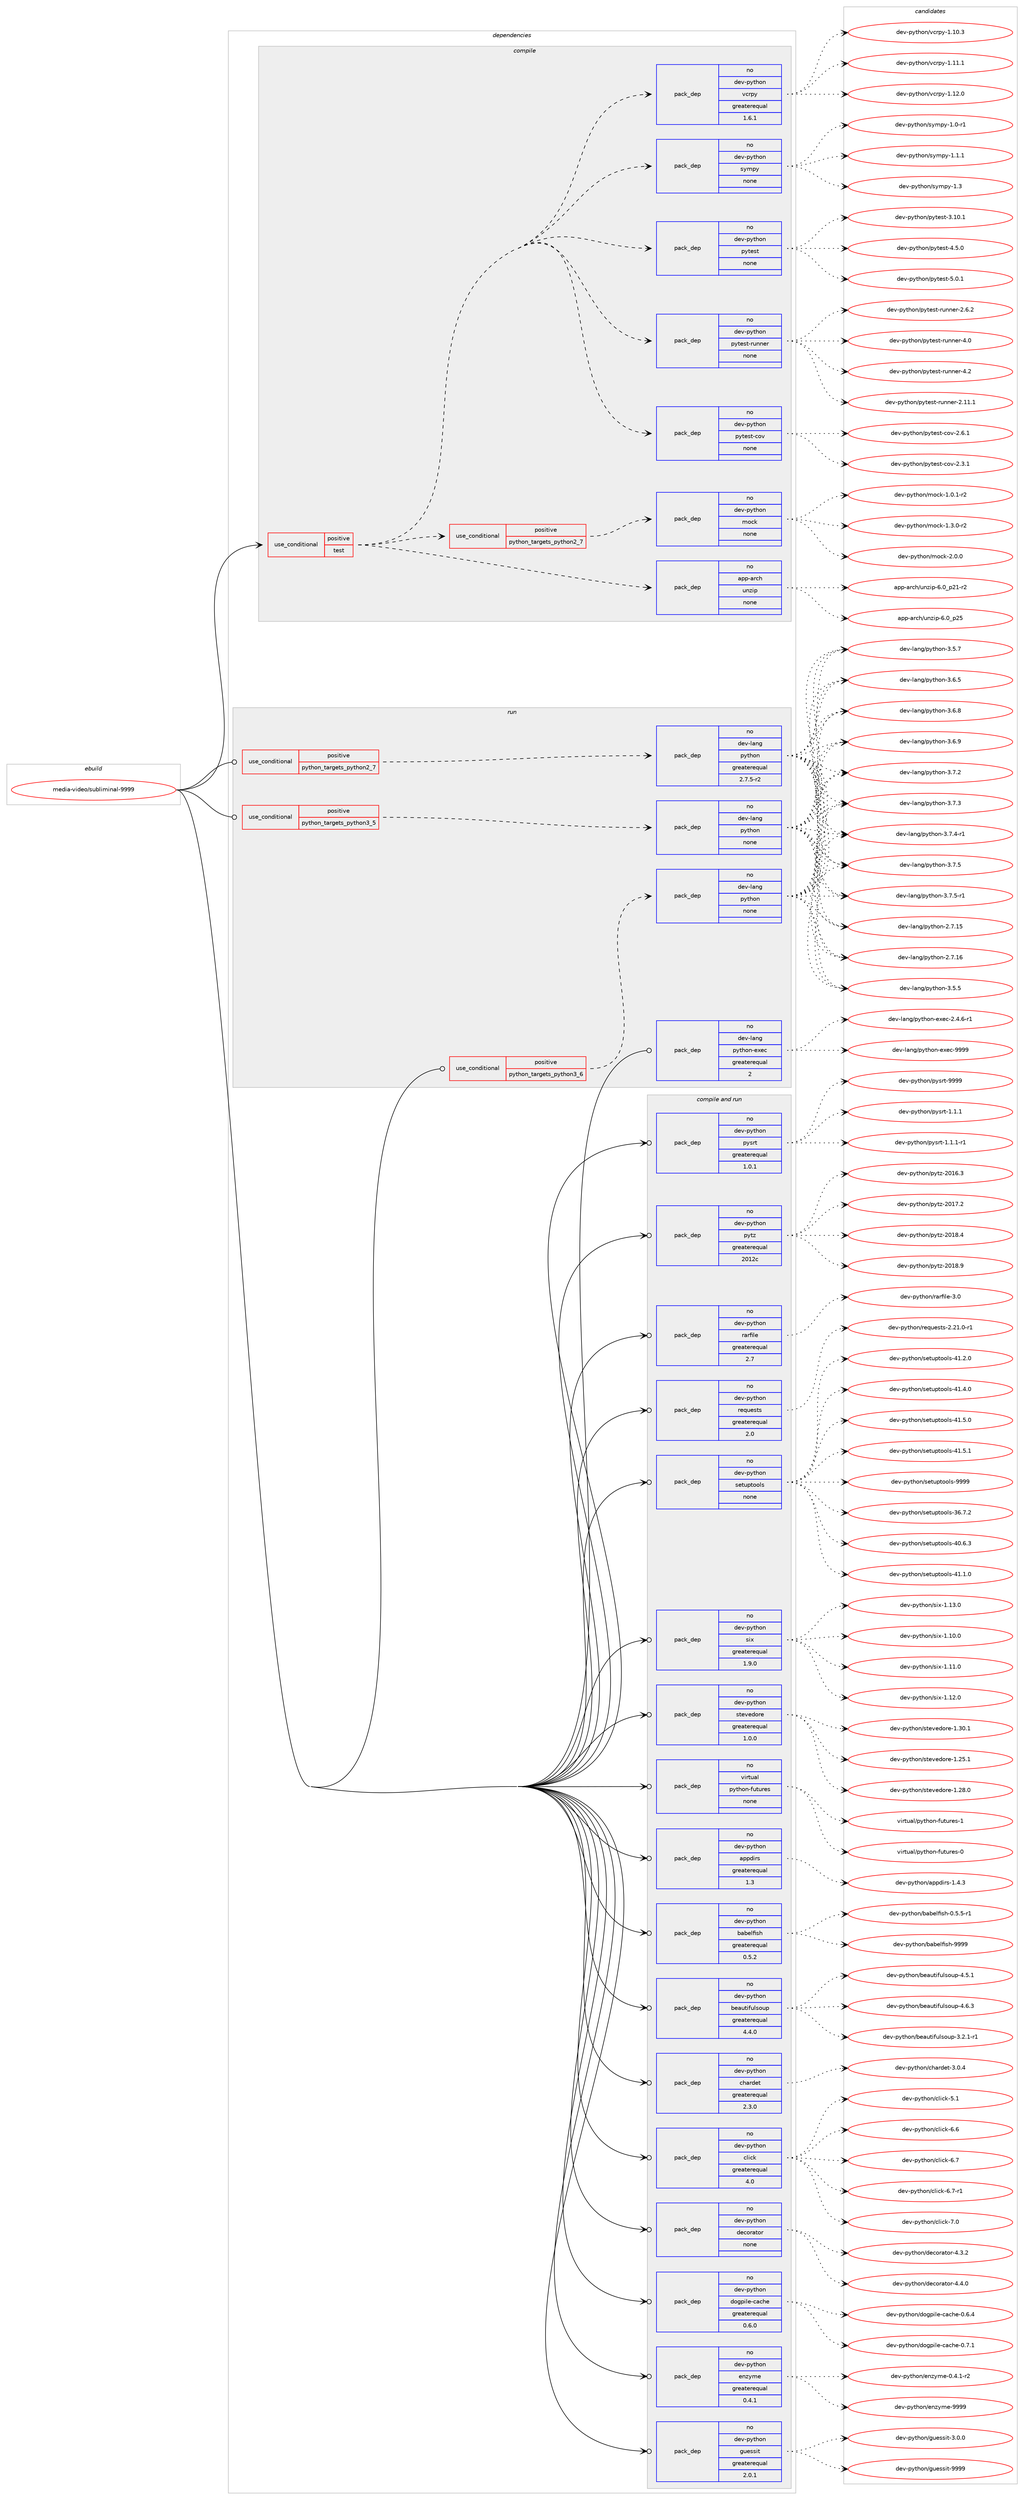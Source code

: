 digraph prolog {

# *************
# Graph options
# *************

newrank=true;
concentrate=true;
compound=true;
graph [rankdir=LR,fontname=Helvetica,fontsize=10,ranksep=1.5];#, ranksep=2.5, nodesep=0.2];
edge  [arrowhead=vee];
node  [fontname=Helvetica,fontsize=10];

# **********
# The ebuild
# **********

subgraph cluster_leftcol {
color=gray;
rank=same;
label=<<i>ebuild</i>>;
id [label="media-video/subliminal-9999", color=red, width=4, href="../media-video/subliminal-9999.svg"];
}

# ****************
# The dependencies
# ****************

subgraph cluster_midcol {
color=gray;
label=<<i>dependencies</i>>;
subgraph cluster_compile {
fillcolor="#eeeeee";
style=filled;
label=<<i>compile</i>>;
subgraph cond197074 {
dependency810228 [label=<<TABLE BORDER="0" CELLBORDER="1" CELLSPACING="0" CELLPADDING="4"><TR><TD ROWSPAN="3" CELLPADDING="10">use_conditional</TD></TR><TR><TD>positive</TD></TR><TR><TD>test</TD></TR></TABLE>>, shape=none, color=red];
subgraph pack599023 {
dependency810229 [label=<<TABLE BORDER="0" CELLBORDER="1" CELLSPACING="0" CELLPADDING="4" WIDTH="220"><TR><TD ROWSPAN="6" CELLPADDING="30">pack_dep</TD></TR><TR><TD WIDTH="110">no</TD></TR><TR><TD>app-arch</TD></TR><TR><TD>unzip</TD></TR><TR><TD>none</TD></TR><TR><TD></TD></TR></TABLE>>, shape=none, color=blue];
}
dependency810228:e -> dependency810229:w [weight=20,style="dashed",arrowhead="vee"];
subgraph cond197075 {
dependency810230 [label=<<TABLE BORDER="0" CELLBORDER="1" CELLSPACING="0" CELLPADDING="4"><TR><TD ROWSPAN="3" CELLPADDING="10">use_conditional</TD></TR><TR><TD>positive</TD></TR><TR><TD>python_targets_python2_7</TD></TR></TABLE>>, shape=none, color=red];
subgraph pack599024 {
dependency810231 [label=<<TABLE BORDER="0" CELLBORDER="1" CELLSPACING="0" CELLPADDING="4" WIDTH="220"><TR><TD ROWSPAN="6" CELLPADDING="30">pack_dep</TD></TR><TR><TD WIDTH="110">no</TD></TR><TR><TD>dev-python</TD></TR><TR><TD>mock</TD></TR><TR><TD>none</TD></TR><TR><TD></TD></TR></TABLE>>, shape=none, color=blue];
}
dependency810230:e -> dependency810231:w [weight=20,style="dashed",arrowhead="vee"];
}
dependency810228:e -> dependency810230:w [weight=20,style="dashed",arrowhead="vee"];
subgraph pack599025 {
dependency810232 [label=<<TABLE BORDER="0" CELLBORDER="1" CELLSPACING="0" CELLPADDING="4" WIDTH="220"><TR><TD ROWSPAN="6" CELLPADDING="30">pack_dep</TD></TR><TR><TD WIDTH="110">no</TD></TR><TR><TD>dev-python</TD></TR><TR><TD>pytest-cov</TD></TR><TR><TD>none</TD></TR><TR><TD></TD></TR></TABLE>>, shape=none, color=blue];
}
dependency810228:e -> dependency810232:w [weight=20,style="dashed",arrowhead="vee"];
subgraph pack599026 {
dependency810233 [label=<<TABLE BORDER="0" CELLBORDER="1" CELLSPACING="0" CELLPADDING="4" WIDTH="220"><TR><TD ROWSPAN="6" CELLPADDING="30">pack_dep</TD></TR><TR><TD WIDTH="110">no</TD></TR><TR><TD>dev-python</TD></TR><TR><TD>pytest-runner</TD></TR><TR><TD>none</TD></TR><TR><TD></TD></TR></TABLE>>, shape=none, color=blue];
}
dependency810228:e -> dependency810233:w [weight=20,style="dashed",arrowhead="vee"];
subgraph pack599027 {
dependency810234 [label=<<TABLE BORDER="0" CELLBORDER="1" CELLSPACING="0" CELLPADDING="4" WIDTH="220"><TR><TD ROWSPAN="6" CELLPADDING="30">pack_dep</TD></TR><TR><TD WIDTH="110">no</TD></TR><TR><TD>dev-python</TD></TR><TR><TD>pytest</TD></TR><TR><TD>none</TD></TR><TR><TD></TD></TR></TABLE>>, shape=none, color=blue];
}
dependency810228:e -> dependency810234:w [weight=20,style="dashed",arrowhead="vee"];
subgraph pack599028 {
dependency810235 [label=<<TABLE BORDER="0" CELLBORDER="1" CELLSPACING="0" CELLPADDING="4" WIDTH="220"><TR><TD ROWSPAN="6" CELLPADDING="30">pack_dep</TD></TR><TR><TD WIDTH="110">no</TD></TR><TR><TD>dev-python</TD></TR><TR><TD>sympy</TD></TR><TR><TD>none</TD></TR><TR><TD></TD></TR></TABLE>>, shape=none, color=blue];
}
dependency810228:e -> dependency810235:w [weight=20,style="dashed",arrowhead="vee"];
subgraph pack599029 {
dependency810236 [label=<<TABLE BORDER="0" CELLBORDER="1" CELLSPACING="0" CELLPADDING="4" WIDTH="220"><TR><TD ROWSPAN="6" CELLPADDING="30">pack_dep</TD></TR><TR><TD WIDTH="110">no</TD></TR><TR><TD>dev-python</TD></TR><TR><TD>vcrpy</TD></TR><TR><TD>greaterequal</TD></TR><TR><TD>1.6.1</TD></TR></TABLE>>, shape=none, color=blue];
}
dependency810228:e -> dependency810236:w [weight=20,style="dashed",arrowhead="vee"];
}
id:e -> dependency810228:w [weight=20,style="solid",arrowhead="vee"];
}
subgraph cluster_compileandrun {
fillcolor="#eeeeee";
style=filled;
label=<<i>compile and run</i>>;
subgraph pack599030 {
dependency810237 [label=<<TABLE BORDER="0" CELLBORDER="1" CELLSPACING="0" CELLPADDING="4" WIDTH="220"><TR><TD ROWSPAN="6" CELLPADDING="30">pack_dep</TD></TR><TR><TD WIDTH="110">no</TD></TR><TR><TD>dev-python</TD></TR><TR><TD>appdirs</TD></TR><TR><TD>greaterequal</TD></TR><TR><TD>1.3</TD></TR></TABLE>>, shape=none, color=blue];
}
id:e -> dependency810237:w [weight=20,style="solid",arrowhead="odotvee"];
subgraph pack599031 {
dependency810238 [label=<<TABLE BORDER="0" CELLBORDER="1" CELLSPACING="0" CELLPADDING="4" WIDTH="220"><TR><TD ROWSPAN="6" CELLPADDING="30">pack_dep</TD></TR><TR><TD WIDTH="110">no</TD></TR><TR><TD>dev-python</TD></TR><TR><TD>babelfish</TD></TR><TR><TD>greaterequal</TD></TR><TR><TD>0.5.2</TD></TR></TABLE>>, shape=none, color=blue];
}
id:e -> dependency810238:w [weight=20,style="solid",arrowhead="odotvee"];
subgraph pack599032 {
dependency810239 [label=<<TABLE BORDER="0" CELLBORDER="1" CELLSPACING="0" CELLPADDING="4" WIDTH="220"><TR><TD ROWSPAN="6" CELLPADDING="30">pack_dep</TD></TR><TR><TD WIDTH="110">no</TD></TR><TR><TD>dev-python</TD></TR><TR><TD>beautifulsoup</TD></TR><TR><TD>greaterequal</TD></TR><TR><TD>4.4.0</TD></TR></TABLE>>, shape=none, color=blue];
}
id:e -> dependency810239:w [weight=20,style="solid",arrowhead="odotvee"];
subgraph pack599033 {
dependency810240 [label=<<TABLE BORDER="0" CELLBORDER="1" CELLSPACING="0" CELLPADDING="4" WIDTH="220"><TR><TD ROWSPAN="6" CELLPADDING="30">pack_dep</TD></TR><TR><TD WIDTH="110">no</TD></TR><TR><TD>dev-python</TD></TR><TR><TD>chardet</TD></TR><TR><TD>greaterequal</TD></TR><TR><TD>2.3.0</TD></TR></TABLE>>, shape=none, color=blue];
}
id:e -> dependency810240:w [weight=20,style="solid",arrowhead="odotvee"];
subgraph pack599034 {
dependency810241 [label=<<TABLE BORDER="0" CELLBORDER="1" CELLSPACING="0" CELLPADDING="4" WIDTH="220"><TR><TD ROWSPAN="6" CELLPADDING="30">pack_dep</TD></TR><TR><TD WIDTH="110">no</TD></TR><TR><TD>dev-python</TD></TR><TR><TD>click</TD></TR><TR><TD>greaterequal</TD></TR><TR><TD>4.0</TD></TR></TABLE>>, shape=none, color=blue];
}
id:e -> dependency810241:w [weight=20,style="solid",arrowhead="odotvee"];
subgraph pack599035 {
dependency810242 [label=<<TABLE BORDER="0" CELLBORDER="1" CELLSPACING="0" CELLPADDING="4" WIDTH="220"><TR><TD ROWSPAN="6" CELLPADDING="30">pack_dep</TD></TR><TR><TD WIDTH="110">no</TD></TR><TR><TD>dev-python</TD></TR><TR><TD>decorator</TD></TR><TR><TD>none</TD></TR><TR><TD></TD></TR></TABLE>>, shape=none, color=blue];
}
id:e -> dependency810242:w [weight=20,style="solid",arrowhead="odotvee"];
subgraph pack599036 {
dependency810243 [label=<<TABLE BORDER="0" CELLBORDER="1" CELLSPACING="0" CELLPADDING="4" WIDTH="220"><TR><TD ROWSPAN="6" CELLPADDING="30">pack_dep</TD></TR><TR><TD WIDTH="110">no</TD></TR><TR><TD>dev-python</TD></TR><TR><TD>dogpile-cache</TD></TR><TR><TD>greaterequal</TD></TR><TR><TD>0.6.0</TD></TR></TABLE>>, shape=none, color=blue];
}
id:e -> dependency810243:w [weight=20,style="solid",arrowhead="odotvee"];
subgraph pack599037 {
dependency810244 [label=<<TABLE BORDER="0" CELLBORDER="1" CELLSPACING="0" CELLPADDING="4" WIDTH="220"><TR><TD ROWSPAN="6" CELLPADDING="30">pack_dep</TD></TR><TR><TD WIDTH="110">no</TD></TR><TR><TD>dev-python</TD></TR><TR><TD>enzyme</TD></TR><TR><TD>greaterequal</TD></TR><TR><TD>0.4.1</TD></TR></TABLE>>, shape=none, color=blue];
}
id:e -> dependency810244:w [weight=20,style="solid",arrowhead="odotvee"];
subgraph pack599038 {
dependency810245 [label=<<TABLE BORDER="0" CELLBORDER="1" CELLSPACING="0" CELLPADDING="4" WIDTH="220"><TR><TD ROWSPAN="6" CELLPADDING="30">pack_dep</TD></TR><TR><TD WIDTH="110">no</TD></TR><TR><TD>dev-python</TD></TR><TR><TD>guessit</TD></TR><TR><TD>greaterequal</TD></TR><TR><TD>2.0.1</TD></TR></TABLE>>, shape=none, color=blue];
}
id:e -> dependency810245:w [weight=20,style="solid",arrowhead="odotvee"];
subgraph pack599039 {
dependency810246 [label=<<TABLE BORDER="0" CELLBORDER="1" CELLSPACING="0" CELLPADDING="4" WIDTH="220"><TR><TD ROWSPAN="6" CELLPADDING="30">pack_dep</TD></TR><TR><TD WIDTH="110">no</TD></TR><TR><TD>dev-python</TD></TR><TR><TD>pysrt</TD></TR><TR><TD>greaterequal</TD></TR><TR><TD>1.0.1</TD></TR></TABLE>>, shape=none, color=blue];
}
id:e -> dependency810246:w [weight=20,style="solid",arrowhead="odotvee"];
subgraph pack599040 {
dependency810247 [label=<<TABLE BORDER="0" CELLBORDER="1" CELLSPACING="0" CELLPADDING="4" WIDTH="220"><TR><TD ROWSPAN="6" CELLPADDING="30">pack_dep</TD></TR><TR><TD WIDTH="110">no</TD></TR><TR><TD>dev-python</TD></TR><TR><TD>pytz</TD></TR><TR><TD>greaterequal</TD></TR><TR><TD>2012c</TD></TR></TABLE>>, shape=none, color=blue];
}
id:e -> dependency810247:w [weight=20,style="solid",arrowhead="odotvee"];
subgraph pack599041 {
dependency810248 [label=<<TABLE BORDER="0" CELLBORDER="1" CELLSPACING="0" CELLPADDING="4" WIDTH="220"><TR><TD ROWSPAN="6" CELLPADDING="30">pack_dep</TD></TR><TR><TD WIDTH="110">no</TD></TR><TR><TD>dev-python</TD></TR><TR><TD>rarfile</TD></TR><TR><TD>greaterequal</TD></TR><TR><TD>2.7</TD></TR></TABLE>>, shape=none, color=blue];
}
id:e -> dependency810248:w [weight=20,style="solid",arrowhead="odotvee"];
subgraph pack599042 {
dependency810249 [label=<<TABLE BORDER="0" CELLBORDER="1" CELLSPACING="0" CELLPADDING="4" WIDTH="220"><TR><TD ROWSPAN="6" CELLPADDING="30">pack_dep</TD></TR><TR><TD WIDTH="110">no</TD></TR><TR><TD>dev-python</TD></TR><TR><TD>requests</TD></TR><TR><TD>greaterequal</TD></TR><TR><TD>2.0</TD></TR></TABLE>>, shape=none, color=blue];
}
id:e -> dependency810249:w [weight=20,style="solid",arrowhead="odotvee"];
subgraph pack599043 {
dependency810250 [label=<<TABLE BORDER="0" CELLBORDER="1" CELLSPACING="0" CELLPADDING="4" WIDTH="220"><TR><TD ROWSPAN="6" CELLPADDING="30">pack_dep</TD></TR><TR><TD WIDTH="110">no</TD></TR><TR><TD>dev-python</TD></TR><TR><TD>setuptools</TD></TR><TR><TD>none</TD></TR><TR><TD></TD></TR></TABLE>>, shape=none, color=blue];
}
id:e -> dependency810250:w [weight=20,style="solid",arrowhead="odotvee"];
subgraph pack599044 {
dependency810251 [label=<<TABLE BORDER="0" CELLBORDER="1" CELLSPACING="0" CELLPADDING="4" WIDTH="220"><TR><TD ROWSPAN="6" CELLPADDING="30">pack_dep</TD></TR><TR><TD WIDTH="110">no</TD></TR><TR><TD>dev-python</TD></TR><TR><TD>six</TD></TR><TR><TD>greaterequal</TD></TR><TR><TD>1.9.0</TD></TR></TABLE>>, shape=none, color=blue];
}
id:e -> dependency810251:w [weight=20,style="solid",arrowhead="odotvee"];
subgraph pack599045 {
dependency810252 [label=<<TABLE BORDER="0" CELLBORDER="1" CELLSPACING="0" CELLPADDING="4" WIDTH="220"><TR><TD ROWSPAN="6" CELLPADDING="30">pack_dep</TD></TR><TR><TD WIDTH="110">no</TD></TR><TR><TD>dev-python</TD></TR><TR><TD>stevedore</TD></TR><TR><TD>greaterequal</TD></TR><TR><TD>1.0.0</TD></TR></TABLE>>, shape=none, color=blue];
}
id:e -> dependency810252:w [weight=20,style="solid",arrowhead="odotvee"];
subgraph pack599046 {
dependency810253 [label=<<TABLE BORDER="0" CELLBORDER="1" CELLSPACING="0" CELLPADDING="4" WIDTH="220"><TR><TD ROWSPAN="6" CELLPADDING="30">pack_dep</TD></TR><TR><TD WIDTH="110">no</TD></TR><TR><TD>virtual</TD></TR><TR><TD>python-futures</TD></TR><TR><TD>none</TD></TR><TR><TD></TD></TR></TABLE>>, shape=none, color=blue];
}
id:e -> dependency810253:w [weight=20,style="solid",arrowhead="odotvee"];
}
subgraph cluster_run {
fillcolor="#eeeeee";
style=filled;
label=<<i>run</i>>;
subgraph cond197076 {
dependency810254 [label=<<TABLE BORDER="0" CELLBORDER="1" CELLSPACING="0" CELLPADDING="4"><TR><TD ROWSPAN="3" CELLPADDING="10">use_conditional</TD></TR><TR><TD>positive</TD></TR><TR><TD>python_targets_python2_7</TD></TR></TABLE>>, shape=none, color=red];
subgraph pack599047 {
dependency810255 [label=<<TABLE BORDER="0" CELLBORDER="1" CELLSPACING="0" CELLPADDING="4" WIDTH="220"><TR><TD ROWSPAN="6" CELLPADDING="30">pack_dep</TD></TR><TR><TD WIDTH="110">no</TD></TR><TR><TD>dev-lang</TD></TR><TR><TD>python</TD></TR><TR><TD>greaterequal</TD></TR><TR><TD>2.7.5-r2</TD></TR></TABLE>>, shape=none, color=blue];
}
dependency810254:e -> dependency810255:w [weight=20,style="dashed",arrowhead="vee"];
}
id:e -> dependency810254:w [weight=20,style="solid",arrowhead="odot"];
subgraph cond197077 {
dependency810256 [label=<<TABLE BORDER="0" CELLBORDER="1" CELLSPACING="0" CELLPADDING="4"><TR><TD ROWSPAN="3" CELLPADDING="10">use_conditional</TD></TR><TR><TD>positive</TD></TR><TR><TD>python_targets_python3_5</TD></TR></TABLE>>, shape=none, color=red];
subgraph pack599048 {
dependency810257 [label=<<TABLE BORDER="0" CELLBORDER="1" CELLSPACING="0" CELLPADDING="4" WIDTH="220"><TR><TD ROWSPAN="6" CELLPADDING="30">pack_dep</TD></TR><TR><TD WIDTH="110">no</TD></TR><TR><TD>dev-lang</TD></TR><TR><TD>python</TD></TR><TR><TD>none</TD></TR><TR><TD></TD></TR></TABLE>>, shape=none, color=blue];
}
dependency810256:e -> dependency810257:w [weight=20,style="dashed",arrowhead="vee"];
}
id:e -> dependency810256:w [weight=20,style="solid",arrowhead="odot"];
subgraph cond197078 {
dependency810258 [label=<<TABLE BORDER="0" CELLBORDER="1" CELLSPACING="0" CELLPADDING="4"><TR><TD ROWSPAN="3" CELLPADDING="10">use_conditional</TD></TR><TR><TD>positive</TD></TR><TR><TD>python_targets_python3_6</TD></TR></TABLE>>, shape=none, color=red];
subgraph pack599049 {
dependency810259 [label=<<TABLE BORDER="0" CELLBORDER="1" CELLSPACING="0" CELLPADDING="4" WIDTH="220"><TR><TD ROWSPAN="6" CELLPADDING="30">pack_dep</TD></TR><TR><TD WIDTH="110">no</TD></TR><TR><TD>dev-lang</TD></TR><TR><TD>python</TD></TR><TR><TD>none</TD></TR><TR><TD></TD></TR></TABLE>>, shape=none, color=blue];
}
dependency810258:e -> dependency810259:w [weight=20,style="dashed",arrowhead="vee"];
}
id:e -> dependency810258:w [weight=20,style="solid",arrowhead="odot"];
subgraph pack599050 {
dependency810260 [label=<<TABLE BORDER="0" CELLBORDER="1" CELLSPACING="0" CELLPADDING="4" WIDTH="220"><TR><TD ROWSPAN="6" CELLPADDING="30">pack_dep</TD></TR><TR><TD WIDTH="110">no</TD></TR><TR><TD>dev-lang</TD></TR><TR><TD>python-exec</TD></TR><TR><TD>greaterequal</TD></TR><TR><TD>2</TD></TR></TABLE>>, shape=none, color=blue];
}
id:e -> dependency810260:w [weight=20,style="solid",arrowhead="odot"];
}
}

# **************
# The candidates
# **************

subgraph cluster_choices {
rank=same;
color=gray;
label=<<i>candidates</i>>;

subgraph choice599023 {
color=black;
nodesep=1;
choice9711211245971149910447117110122105112455446489511250494511450 [label="app-arch/unzip-6.0_p21-r2", color=red, width=4,href="../app-arch/unzip-6.0_p21-r2.svg"];
choice971121124597114991044711711012210511245544648951125053 [label="app-arch/unzip-6.0_p25", color=red, width=4,href="../app-arch/unzip-6.0_p25.svg"];
dependency810229:e -> choice9711211245971149910447117110122105112455446489511250494511450:w [style=dotted,weight="100"];
dependency810229:e -> choice971121124597114991044711711012210511245544648951125053:w [style=dotted,weight="100"];
}
subgraph choice599024 {
color=black;
nodesep=1;
choice1001011184511212111610411111047109111991074549464846494511450 [label="dev-python/mock-1.0.1-r2", color=red, width=4,href="../dev-python/mock-1.0.1-r2.svg"];
choice1001011184511212111610411111047109111991074549465146484511450 [label="dev-python/mock-1.3.0-r2", color=red, width=4,href="../dev-python/mock-1.3.0-r2.svg"];
choice100101118451121211161041111104710911199107455046484648 [label="dev-python/mock-2.0.0", color=red, width=4,href="../dev-python/mock-2.0.0.svg"];
dependency810231:e -> choice1001011184511212111610411111047109111991074549464846494511450:w [style=dotted,weight="100"];
dependency810231:e -> choice1001011184511212111610411111047109111991074549465146484511450:w [style=dotted,weight="100"];
dependency810231:e -> choice100101118451121211161041111104710911199107455046484648:w [style=dotted,weight="100"];
}
subgraph choice599025 {
color=black;
nodesep=1;
choice10010111845112121116104111110471121211161011151164599111118455046514649 [label="dev-python/pytest-cov-2.3.1", color=red, width=4,href="../dev-python/pytest-cov-2.3.1.svg"];
choice10010111845112121116104111110471121211161011151164599111118455046544649 [label="dev-python/pytest-cov-2.6.1", color=red, width=4,href="../dev-python/pytest-cov-2.6.1.svg"];
dependency810232:e -> choice10010111845112121116104111110471121211161011151164599111118455046514649:w [style=dotted,weight="100"];
dependency810232:e -> choice10010111845112121116104111110471121211161011151164599111118455046544649:w [style=dotted,weight="100"];
}
subgraph choice599026 {
color=black;
nodesep=1;
choice10010111845112121116104111110471121211161011151164511411711011010111445504649494649 [label="dev-python/pytest-runner-2.11.1", color=red, width=4,href="../dev-python/pytest-runner-2.11.1.svg"];
choice100101118451121211161041111104711212111610111511645114117110110101114455046544650 [label="dev-python/pytest-runner-2.6.2", color=red, width=4,href="../dev-python/pytest-runner-2.6.2.svg"];
choice10010111845112121116104111110471121211161011151164511411711011010111445524648 [label="dev-python/pytest-runner-4.0", color=red, width=4,href="../dev-python/pytest-runner-4.0.svg"];
choice10010111845112121116104111110471121211161011151164511411711011010111445524650 [label="dev-python/pytest-runner-4.2", color=red, width=4,href="../dev-python/pytest-runner-4.2.svg"];
dependency810233:e -> choice10010111845112121116104111110471121211161011151164511411711011010111445504649494649:w [style=dotted,weight="100"];
dependency810233:e -> choice100101118451121211161041111104711212111610111511645114117110110101114455046544650:w [style=dotted,weight="100"];
dependency810233:e -> choice10010111845112121116104111110471121211161011151164511411711011010111445524648:w [style=dotted,weight="100"];
dependency810233:e -> choice10010111845112121116104111110471121211161011151164511411711011010111445524650:w [style=dotted,weight="100"];
}
subgraph choice599027 {
color=black;
nodesep=1;
choice100101118451121211161041111104711212111610111511645514649484649 [label="dev-python/pytest-3.10.1", color=red, width=4,href="../dev-python/pytest-3.10.1.svg"];
choice1001011184511212111610411111047112121116101115116455246534648 [label="dev-python/pytest-4.5.0", color=red, width=4,href="../dev-python/pytest-4.5.0.svg"];
choice1001011184511212111610411111047112121116101115116455346484649 [label="dev-python/pytest-5.0.1", color=red, width=4,href="../dev-python/pytest-5.0.1.svg"];
dependency810234:e -> choice100101118451121211161041111104711212111610111511645514649484649:w [style=dotted,weight="100"];
dependency810234:e -> choice1001011184511212111610411111047112121116101115116455246534648:w [style=dotted,weight="100"];
dependency810234:e -> choice1001011184511212111610411111047112121116101115116455346484649:w [style=dotted,weight="100"];
}
subgraph choice599028 {
color=black;
nodesep=1;
choice1001011184511212111610411111047115121109112121454946484511449 [label="dev-python/sympy-1.0-r1", color=red, width=4,href="../dev-python/sympy-1.0-r1.svg"];
choice1001011184511212111610411111047115121109112121454946494649 [label="dev-python/sympy-1.1.1", color=red, width=4,href="../dev-python/sympy-1.1.1.svg"];
choice100101118451121211161041111104711512110911212145494651 [label="dev-python/sympy-1.3", color=red, width=4,href="../dev-python/sympy-1.3.svg"];
dependency810235:e -> choice1001011184511212111610411111047115121109112121454946484511449:w [style=dotted,weight="100"];
dependency810235:e -> choice1001011184511212111610411111047115121109112121454946494649:w [style=dotted,weight="100"];
dependency810235:e -> choice100101118451121211161041111104711512110911212145494651:w [style=dotted,weight="100"];
}
subgraph choice599029 {
color=black;
nodesep=1;
choice10010111845112121116104111110471189911411212145494649484651 [label="dev-python/vcrpy-1.10.3", color=red, width=4,href="../dev-python/vcrpy-1.10.3.svg"];
choice10010111845112121116104111110471189911411212145494649494649 [label="dev-python/vcrpy-1.11.1", color=red, width=4,href="../dev-python/vcrpy-1.11.1.svg"];
choice10010111845112121116104111110471189911411212145494649504648 [label="dev-python/vcrpy-1.12.0", color=red, width=4,href="../dev-python/vcrpy-1.12.0.svg"];
dependency810236:e -> choice10010111845112121116104111110471189911411212145494649484651:w [style=dotted,weight="100"];
dependency810236:e -> choice10010111845112121116104111110471189911411212145494649494649:w [style=dotted,weight="100"];
dependency810236:e -> choice10010111845112121116104111110471189911411212145494649504648:w [style=dotted,weight="100"];
}
subgraph choice599030 {
color=black;
nodesep=1;
choice100101118451121211161041111104797112112100105114115454946524651 [label="dev-python/appdirs-1.4.3", color=red, width=4,href="../dev-python/appdirs-1.4.3.svg"];
dependency810237:e -> choice100101118451121211161041111104797112112100105114115454946524651:w [style=dotted,weight="100"];
}
subgraph choice599031 {
color=black;
nodesep=1;
choice10010111845112121116104111110479897981011081021051151044548465346534511449 [label="dev-python/babelfish-0.5.5-r1", color=red, width=4,href="../dev-python/babelfish-0.5.5-r1.svg"];
choice10010111845112121116104111110479897981011081021051151044557575757 [label="dev-python/babelfish-9999", color=red, width=4,href="../dev-python/babelfish-9999.svg"];
dependency810238:e -> choice10010111845112121116104111110479897981011081021051151044548465346534511449:w [style=dotted,weight="100"];
dependency810238:e -> choice10010111845112121116104111110479897981011081021051151044557575757:w [style=dotted,weight="100"];
}
subgraph choice599032 {
color=black;
nodesep=1;
choice100101118451121211161041111104798101971171161051021171081151111171124551465046494511449 [label="dev-python/beautifulsoup-3.2.1-r1", color=red, width=4,href="../dev-python/beautifulsoup-3.2.1-r1.svg"];
choice10010111845112121116104111110479810197117116105102117108115111117112455246534649 [label="dev-python/beautifulsoup-4.5.1", color=red, width=4,href="../dev-python/beautifulsoup-4.5.1.svg"];
choice10010111845112121116104111110479810197117116105102117108115111117112455246544651 [label="dev-python/beautifulsoup-4.6.3", color=red, width=4,href="../dev-python/beautifulsoup-4.6.3.svg"];
dependency810239:e -> choice100101118451121211161041111104798101971171161051021171081151111171124551465046494511449:w [style=dotted,weight="100"];
dependency810239:e -> choice10010111845112121116104111110479810197117116105102117108115111117112455246534649:w [style=dotted,weight="100"];
dependency810239:e -> choice10010111845112121116104111110479810197117116105102117108115111117112455246544651:w [style=dotted,weight="100"];
}
subgraph choice599033 {
color=black;
nodesep=1;
choice10010111845112121116104111110479910497114100101116455146484652 [label="dev-python/chardet-3.0.4", color=red, width=4,href="../dev-python/chardet-3.0.4.svg"];
dependency810240:e -> choice10010111845112121116104111110479910497114100101116455146484652:w [style=dotted,weight="100"];
}
subgraph choice599034 {
color=black;
nodesep=1;
choice1001011184511212111610411111047991081059910745534649 [label="dev-python/click-5.1", color=red, width=4,href="../dev-python/click-5.1.svg"];
choice1001011184511212111610411111047991081059910745544654 [label="dev-python/click-6.6", color=red, width=4,href="../dev-python/click-6.6.svg"];
choice1001011184511212111610411111047991081059910745544655 [label="dev-python/click-6.7", color=red, width=4,href="../dev-python/click-6.7.svg"];
choice10010111845112121116104111110479910810599107455446554511449 [label="dev-python/click-6.7-r1", color=red, width=4,href="../dev-python/click-6.7-r1.svg"];
choice1001011184511212111610411111047991081059910745554648 [label="dev-python/click-7.0", color=red, width=4,href="../dev-python/click-7.0.svg"];
dependency810241:e -> choice1001011184511212111610411111047991081059910745534649:w [style=dotted,weight="100"];
dependency810241:e -> choice1001011184511212111610411111047991081059910745544654:w [style=dotted,weight="100"];
dependency810241:e -> choice1001011184511212111610411111047991081059910745544655:w [style=dotted,weight="100"];
dependency810241:e -> choice10010111845112121116104111110479910810599107455446554511449:w [style=dotted,weight="100"];
dependency810241:e -> choice1001011184511212111610411111047991081059910745554648:w [style=dotted,weight="100"];
}
subgraph choice599035 {
color=black;
nodesep=1;
choice10010111845112121116104111110471001019911111497116111114455246514650 [label="dev-python/decorator-4.3.2", color=red, width=4,href="../dev-python/decorator-4.3.2.svg"];
choice10010111845112121116104111110471001019911111497116111114455246524648 [label="dev-python/decorator-4.4.0", color=red, width=4,href="../dev-python/decorator-4.4.0.svg"];
dependency810242:e -> choice10010111845112121116104111110471001019911111497116111114455246514650:w [style=dotted,weight="100"];
dependency810242:e -> choice10010111845112121116104111110471001019911111497116111114455246524648:w [style=dotted,weight="100"];
}
subgraph choice599036 {
color=black;
nodesep=1;
choice100101118451121211161041111104710011110311210510810145999799104101454846544652 [label="dev-python/dogpile-cache-0.6.4", color=red, width=4,href="../dev-python/dogpile-cache-0.6.4.svg"];
choice100101118451121211161041111104710011110311210510810145999799104101454846554649 [label="dev-python/dogpile-cache-0.7.1", color=red, width=4,href="../dev-python/dogpile-cache-0.7.1.svg"];
dependency810243:e -> choice100101118451121211161041111104710011110311210510810145999799104101454846544652:w [style=dotted,weight="100"];
dependency810243:e -> choice100101118451121211161041111104710011110311210510810145999799104101454846554649:w [style=dotted,weight="100"];
}
subgraph choice599037 {
color=black;
nodesep=1;
choice10010111845112121116104111110471011101221211091014548465246494511450 [label="dev-python/enzyme-0.4.1-r2", color=red, width=4,href="../dev-python/enzyme-0.4.1-r2.svg"];
choice10010111845112121116104111110471011101221211091014557575757 [label="dev-python/enzyme-9999", color=red, width=4,href="../dev-python/enzyme-9999.svg"];
dependency810244:e -> choice10010111845112121116104111110471011101221211091014548465246494511450:w [style=dotted,weight="100"];
dependency810244:e -> choice10010111845112121116104111110471011101221211091014557575757:w [style=dotted,weight="100"];
}
subgraph choice599038 {
color=black;
nodesep=1;
choice1001011184511212111610411111047103117101115115105116455146484648 [label="dev-python/guessit-3.0.0", color=red, width=4,href="../dev-python/guessit-3.0.0.svg"];
choice10010111845112121116104111110471031171011151151051164557575757 [label="dev-python/guessit-9999", color=red, width=4,href="../dev-python/guessit-9999.svg"];
dependency810245:e -> choice1001011184511212111610411111047103117101115115105116455146484648:w [style=dotted,weight="100"];
dependency810245:e -> choice10010111845112121116104111110471031171011151151051164557575757:w [style=dotted,weight="100"];
}
subgraph choice599039 {
color=black;
nodesep=1;
choice1001011184511212111610411111047112121115114116454946494649 [label="dev-python/pysrt-1.1.1", color=red, width=4,href="../dev-python/pysrt-1.1.1.svg"];
choice10010111845112121116104111110471121211151141164549464946494511449 [label="dev-python/pysrt-1.1.1-r1", color=red, width=4,href="../dev-python/pysrt-1.1.1-r1.svg"];
choice10010111845112121116104111110471121211151141164557575757 [label="dev-python/pysrt-9999", color=red, width=4,href="../dev-python/pysrt-9999.svg"];
dependency810246:e -> choice1001011184511212111610411111047112121115114116454946494649:w [style=dotted,weight="100"];
dependency810246:e -> choice10010111845112121116104111110471121211151141164549464946494511449:w [style=dotted,weight="100"];
dependency810246:e -> choice10010111845112121116104111110471121211151141164557575757:w [style=dotted,weight="100"];
}
subgraph choice599040 {
color=black;
nodesep=1;
choice100101118451121211161041111104711212111612245504849544651 [label="dev-python/pytz-2016.3", color=red, width=4,href="../dev-python/pytz-2016.3.svg"];
choice100101118451121211161041111104711212111612245504849554650 [label="dev-python/pytz-2017.2", color=red, width=4,href="../dev-python/pytz-2017.2.svg"];
choice100101118451121211161041111104711212111612245504849564652 [label="dev-python/pytz-2018.4", color=red, width=4,href="../dev-python/pytz-2018.4.svg"];
choice100101118451121211161041111104711212111612245504849564657 [label="dev-python/pytz-2018.9", color=red, width=4,href="../dev-python/pytz-2018.9.svg"];
dependency810247:e -> choice100101118451121211161041111104711212111612245504849544651:w [style=dotted,weight="100"];
dependency810247:e -> choice100101118451121211161041111104711212111612245504849554650:w [style=dotted,weight="100"];
dependency810247:e -> choice100101118451121211161041111104711212111612245504849564652:w [style=dotted,weight="100"];
dependency810247:e -> choice100101118451121211161041111104711212111612245504849564657:w [style=dotted,weight="100"];
}
subgraph choice599041 {
color=black;
nodesep=1;
choice10010111845112121116104111110471149711410210510810145514648 [label="dev-python/rarfile-3.0", color=red, width=4,href="../dev-python/rarfile-3.0.svg"];
dependency810248:e -> choice10010111845112121116104111110471149711410210510810145514648:w [style=dotted,weight="100"];
}
subgraph choice599042 {
color=black;
nodesep=1;
choice1001011184511212111610411111047114101113117101115116115455046504946484511449 [label="dev-python/requests-2.21.0-r1", color=red, width=4,href="../dev-python/requests-2.21.0-r1.svg"];
dependency810249:e -> choice1001011184511212111610411111047114101113117101115116115455046504946484511449:w [style=dotted,weight="100"];
}
subgraph choice599043 {
color=black;
nodesep=1;
choice100101118451121211161041111104711510111611711211611111110811545515446554650 [label="dev-python/setuptools-36.7.2", color=red, width=4,href="../dev-python/setuptools-36.7.2.svg"];
choice100101118451121211161041111104711510111611711211611111110811545524846544651 [label="dev-python/setuptools-40.6.3", color=red, width=4,href="../dev-python/setuptools-40.6.3.svg"];
choice100101118451121211161041111104711510111611711211611111110811545524946494648 [label="dev-python/setuptools-41.1.0", color=red, width=4,href="../dev-python/setuptools-41.1.0.svg"];
choice100101118451121211161041111104711510111611711211611111110811545524946504648 [label="dev-python/setuptools-41.2.0", color=red, width=4,href="../dev-python/setuptools-41.2.0.svg"];
choice100101118451121211161041111104711510111611711211611111110811545524946524648 [label="dev-python/setuptools-41.4.0", color=red, width=4,href="../dev-python/setuptools-41.4.0.svg"];
choice100101118451121211161041111104711510111611711211611111110811545524946534648 [label="dev-python/setuptools-41.5.0", color=red, width=4,href="../dev-python/setuptools-41.5.0.svg"];
choice100101118451121211161041111104711510111611711211611111110811545524946534649 [label="dev-python/setuptools-41.5.1", color=red, width=4,href="../dev-python/setuptools-41.5.1.svg"];
choice10010111845112121116104111110471151011161171121161111111081154557575757 [label="dev-python/setuptools-9999", color=red, width=4,href="../dev-python/setuptools-9999.svg"];
dependency810250:e -> choice100101118451121211161041111104711510111611711211611111110811545515446554650:w [style=dotted,weight="100"];
dependency810250:e -> choice100101118451121211161041111104711510111611711211611111110811545524846544651:w [style=dotted,weight="100"];
dependency810250:e -> choice100101118451121211161041111104711510111611711211611111110811545524946494648:w [style=dotted,weight="100"];
dependency810250:e -> choice100101118451121211161041111104711510111611711211611111110811545524946504648:w [style=dotted,weight="100"];
dependency810250:e -> choice100101118451121211161041111104711510111611711211611111110811545524946524648:w [style=dotted,weight="100"];
dependency810250:e -> choice100101118451121211161041111104711510111611711211611111110811545524946534648:w [style=dotted,weight="100"];
dependency810250:e -> choice100101118451121211161041111104711510111611711211611111110811545524946534649:w [style=dotted,weight="100"];
dependency810250:e -> choice10010111845112121116104111110471151011161171121161111111081154557575757:w [style=dotted,weight="100"];
}
subgraph choice599044 {
color=black;
nodesep=1;
choice100101118451121211161041111104711510512045494649484648 [label="dev-python/six-1.10.0", color=red, width=4,href="../dev-python/six-1.10.0.svg"];
choice100101118451121211161041111104711510512045494649494648 [label="dev-python/six-1.11.0", color=red, width=4,href="../dev-python/six-1.11.0.svg"];
choice100101118451121211161041111104711510512045494649504648 [label="dev-python/six-1.12.0", color=red, width=4,href="../dev-python/six-1.12.0.svg"];
choice100101118451121211161041111104711510512045494649514648 [label="dev-python/six-1.13.0", color=red, width=4,href="../dev-python/six-1.13.0.svg"];
dependency810251:e -> choice100101118451121211161041111104711510512045494649484648:w [style=dotted,weight="100"];
dependency810251:e -> choice100101118451121211161041111104711510512045494649494648:w [style=dotted,weight="100"];
dependency810251:e -> choice100101118451121211161041111104711510512045494649504648:w [style=dotted,weight="100"];
dependency810251:e -> choice100101118451121211161041111104711510512045494649514648:w [style=dotted,weight="100"];
}
subgraph choice599045 {
color=black;
nodesep=1;
choice100101118451121211161041111104711511610111810110011111410145494650534649 [label="dev-python/stevedore-1.25.1", color=red, width=4,href="../dev-python/stevedore-1.25.1.svg"];
choice100101118451121211161041111104711511610111810110011111410145494650564648 [label="dev-python/stevedore-1.28.0", color=red, width=4,href="../dev-python/stevedore-1.28.0.svg"];
choice100101118451121211161041111104711511610111810110011111410145494651484649 [label="dev-python/stevedore-1.30.1", color=red, width=4,href="../dev-python/stevedore-1.30.1.svg"];
dependency810252:e -> choice100101118451121211161041111104711511610111810110011111410145494650534649:w [style=dotted,weight="100"];
dependency810252:e -> choice100101118451121211161041111104711511610111810110011111410145494650564648:w [style=dotted,weight="100"];
dependency810252:e -> choice100101118451121211161041111104711511610111810110011111410145494651484649:w [style=dotted,weight="100"];
}
subgraph choice599046 {
color=black;
nodesep=1;
choice1181051141161179710847112121116104111110451021171161171141011154548 [label="virtual/python-futures-0", color=red, width=4,href="../virtual/python-futures-0.svg"];
choice1181051141161179710847112121116104111110451021171161171141011154549 [label="virtual/python-futures-1", color=red, width=4,href="../virtual/python-futures-1.svg"];
dependency810253:e -> choice1181051141161179710847112121116104111110451021171161171141011154548:w [style=dotted,weight="100"];
dependency810253:e -> choice1181051141161179710847112121116104111110451021171161171141011154549:w [style=dotted,weight="100"];
}
subgraph choice599047 {
color=black;
nodesep=1;
choice10010111845108971101034711212111610411111045504655464953 [label="dev-lang/python-2.7.15", color=red, width=4,href="../dev-lang/python-2.7.15.svg"];
choice10010111845108971101034711212111610411111045504655464954 [label="dev-lang/python-2.7.16", color=red, width=4,href="../dev-lang/python-2.7.16.svg"];
choice100101118451089711010347112121116104111110455146534653 [label="dev-lang/python-3.5.5", color=red, width=4,href="../dev-lang/python-3.5.5.svg"];
choice100101118451089711010347112121116104111110455146534655 [label="dev-lang/python-3.5.7", color=red, width=4,href="../dev-lang/python-3.5.7.svg"];
choice100101118451089711010347112121116104111110455146544653 [label="dev-lang/python-3.6.5", color=red, width=4,href="../dev-lang/python-3.6.5.svg"];
choice100101118451089711010347112121116104111110455146544656 [label="dev-lang/python-3.6.8", color=red, width=4,href="../dev-lang/python-3.6.8.svg"];
choice100101118451089711010347112121116104111110455146544657 [label="dev-lang/python-3.6.9", color=red, width=4,href="../dev-lang/python-3.6.9.svg"];
choice100101118451089711010347112121116104111110455146554650 [label="dev-lang/python-3.7.2", color=red, width=4,href="../dev-lang/python-3.7.2.svg"];
choice100101118451089711010347112121116104111110455146554651 [label="dev-lang/python-3.7.3", color=red, width=4,href="../dev-lang/python-3.7.3.svg"];
choice1001011184510897110103471121211161041111104551465546524511449 [label="dev-lang/python-3.7.4-r1", color=red, width=4,href="../dev-lang/python-3.7.4-r1.svg"];
choice100101118451089711010347112121116104111110455146554653 [label="dev-lang/python-3.7.5", color=red, width=4,href="../dev-lang/python-3.7.5.svg"];
choice1001011184510897110103471121211161041111104551465546534511449 [label="dev-lang/python-3.7.5-r1", color=red, width=4,href="../dev-lang/python-3.7.5-r1.svg"];
dependency810255:e -> choice10010111845108971101034711212111610411111045504655464953:w [style=dotted,weight="100"];
dependency810255:e -> choice10010111845108971101034711212111610411111045504655464954:w [style=dotted,weight="100"];
dependency810255:e -> choice100101118451089711010347112121116104111110455146534653:w [style=dotted,weight="100"];
dependency810255:e -> choice100101118451089711010347112121116104111110455146534655:w [style=dotted,weight="100"];
dependency810255:e -> choice100101118451089711010347112121116104111110455146544653:w [style=dotted,weight="100"];
dependency810255:e -> choice100101118451089711010347112121116104111110455146544656:w [style=dotted,weight="100"];
dependency810255:e -> choice100101118451089711010347112121116104111110455146544657:w [style=dotted,weight="100"];
dependency810255:e -> choice100101118451089711010347112121116104111110455146554650:w [style=dotted,weight="100"];
dependency810255:e -> choice100101118451089711010347112121116104111110455146554651:w [style=dotted,weight="100"];
dependency810255:e -> choice1001011184510897110103471121211161041111104551465546524511449:w [style=dotted,weight="100"];
dependency810255:e -> choice100101118451089711010347112121116104111110455146554653:w [style=dotted,weight="100"];
dependency810255:e -> choice1001011184510897110103471121211161041111104551465546534511449:w [style=dotted,weight="100"];
}
subgraph choice599048 {
color=black;
nodesep=1;
choice10010111845108971101034711212111610411111045504655464953 [label="dev-lang/python-2.7.15", color=red, width=4,href="../dev-lang/python-2.7.15.svg"];
choice10010111845108971101034711212111610411111045504655464954 [label="dev-lang/python-2.7.16", color=red, width=4,href="../dev-lang/python-2.7.16.svg"];
choice100101118451089711010347112121116104111110455146534653 [label="dev-lang/python-3.5.5", color=red, width=4,href="../dev-lang/python-3.5.5.svg"];
choice100101118451089711010347112121116104111110455146534655 [label="dev-lang/python-3.5.7", color=red, width=4,href="../dev-lang/python-3.5.7.svg"];
choice100101118451089711010347112121116104111110455146544653 [label="dev-lang/python-3.6.5", color=red, width=4,href="../dev-lang/python-3.6.5.svg"];
choice100101118451089711010347112121116104111110455146544656 [label="dev-lang/python-3.6.8", color=red, width=4,href="../dev-lang/python-3.6.8.svg"];
choice100101118451089711010347112121116104111110455146544657 [label="dev-lang/python-3.6.9", color=red, width=4,href="../dev-lang/python-3.6.9.svg"];
choice100101118451089711010347112121116104111110455146554650 [label="dev-lang/python-3.7.2", color=red, width=4,href="../dev-lang/python-3.7.2.svg"];
choice100101118451089711010347112121116104111110455146554651 [label="dev-lang/python-3.7.3", color=red, width=4,href="../dev-lang/python-3.7.3.svg"];
choice1001011184510897110103471121211161041111104551465546524511449 [label="dev-lang/python-3.7.4-r1", color=red, width=4,href="../dev-lang/python-3.7.4-r1.svg"];
choice100101118451089711010347112121116104111110455146554653 [label="dev-lang/python-3.7.5", color=red, width=4,href="../dev-lang/python-3.7.5.svg"];
choice1001011184510897110103471121211161041111104551465546534511449 [label="dev-lang/python-3.7.5-r1", color=red, width=4,href="../dev-lang/python-3.7.5-r1.svg"];
dependency810257:e -> choice10010111845108971101034711212111610411111045504655464953:w [style=dotted,weight="100"];
dependency810257:e -> choice10010111845108971101034711212111610411111045504655464954:w [style=dotted,weight="100"];
dependency810257:e -> choice100101118451089711010347112121116104111110455146534653:w [style=dotted,weight="100"];
dependency810257:e -> choice100101118451089711010347112121116104111110455146534655:w [style=dotted,weight="100"];
dependency810257:e -> choice100101118451089711010347112121116104111110455146544653:w [style=dotted,weight="100"];
dependency810257:e -> choice100101118451089711010347112121116104111110455146544656:w [style=dotted,weight="100"];
dependency810257:e -> choice100101118451089711010347112121116104111110455146544657:w [style=dotted,weight="100"];
dependency810257:e -> choice100101118451089711010347112121116104111110455146554650:w [style=dotted,weight="100"];
dependency810257:e -> choice100101118451089711010347112121116104111110455146554651:w [style=dotted,weight="100"];
dependency810257:e -> choice1001011184510897110103471121211161041111104551465546524511449:w [style=dotted,weight="100"];
dependency810257:e -> choice100101118451089711010347112121116104111110455146554653:w [style=dotted,weight="100"];
dependency810257:e -> choice1001011184510897110103471121211161041111104551465546534511449:w [style=dotted,weight="100"];
}
subgraph choice599049 {
color=black;
nodesep=1;
choice10010111845108971101034711212111610411111045504655464953 [label="dev-lang/python-2.7.15", color=red, width=4,href="../dev-lang/python-2.7.15.svg"];
choice10010111845108971101034711212111610411111045504655464954 [label="dev-lang/python-2.7.16", color=red, width=4,href="../dev-lang/python-2.7.16.svg"];
choice100101118451089711010347112121116104111110455146534653 [label="dev-lang/python-3.5.5", color=red, width=4,href="../dev-lang/python-3.5.5.svg"];
choice100101118451089711010347112121116104111110455146534655 [label="dev-lang/python-3.5.7", color=red, width=4,href="../dev-lang/python-3.5.7.svg"];
choice100101118451089711010347112121116104111110455146544653 [label="dev-lang/python-3.6.5", color=red, width=4,href="../dev-lang/python-3.6.5.svg"];
choice100101118451089711010347112121116104111110455146544656 [label="dev-lang/python-3.6.8", color=red, width=4,href="../dev-lang/python-3.6.8.svg"];
choice100101118451089711010347112121116104111110455146544657 [label="dev-lang/python-3.6.9", color=red, width=4,href="../dev-lang/python-3.6.9.svg"];
choice100101118451089711010347112121116104111110455146554650 [label="dev-lang/python-3.7.2", color=red, width=4,href="../dev-lang/python-3.7.2.svg"];
choice100101118451089711010347112121116104111110455146554651 [label="dev-lang/python-3.7.3", color=red, width=4,href="../dev-lang/python-3.7.3.svg"];
choice1001011184510897110103471121211161041111104551465546524511449 [label="dev-lang/python-3.7.4-r1", color=red, width=4,href="../dev-lang/python-3.7.4-r1.svg"];
choice100101118451089711010347112121116104111110455146554653 [label="dev-lang/python-3.7.5", color=red, width=4,href="../dev-lang/python-3.7.5.svg"];
choice1001011184510897110103471121211161041111104551465546534511449 [label="dev-lang/python-3.7.5-r1", color=red, width=4,href="../dev-lang/python-3.7.5-r1.svg"];
dependency810259:e -> choice10010111845108971101034711212111610411111045504655464953:w [style=dotted,weight="100"];
dependency810259:e -> choice10010111845108971101034711212111610411111045504655464954:w [style=dotted,weight="100"];
dependency810259:e -> choice100101118451089711010347112121116104111110455146534653:w [style=dotted,weight="100"];
dependency810259:e -> choice100101118451089711010347112121116104111110455146534655:w [style=dotted,weight="100"];
dependency810259:e -> choice100101118451089711010347112121116104111110455146544653:w [style=dotted,weight="100"];
dependency810259:e -> choice100101118451089711010347112121116104111110455146544656:w [style=dotted,weight="100"];
dependency810259:e -> choice100101118451089711010347112121116104111110455146544657:w [style=dotted,weight="100"];
dependency810259:e -> choice100101118451089711010347112121116104111110455146554650:w [style=dotted,weight="100"];
dependency810259:e -> choice100101118451089711010347112121116104111110455146554651:w [style=dotted,weight="100"];
dependency810259:e -> choice1001011184510897110103471121211161041111104551465546524511449:w [style=dotted,weight="100"];
dependency810259:e -> choice100101118451089711010347112121116104111110455146554653:w [style=dotted,weight="100"];
dependency810259:e -> choice1001011184510897110103471121211161041111104551465546534511449:w [style=dotted,weight="100"];
}
subgraph choice599050 {
color=black;
nodesep=1;
choice10010111845108971101034711212111610411111045101120101994550465246544511449 [label="dev-lang/python-exec-2.4.6-r1", color=red, width=4,href="../dev-lang/python-exec-2.4.6-r1.svg"];
choice10010111845108971101034711212111610411111045101120101994557575757 [label="dev-lang/python-exec-9999", color=red, width=4,href="../dev-lang/python-exec-9999.svg"];
dependency810260:e -> choice10010111845108971101034711212111610411111045101120101994550465246544511449:w [style=dotted,weight="100"];
dependency810260:e -> choice10010111845108971101034711212111610411111045101120101994557575757:w [style=dotted,weight="100"];
}
}

}
